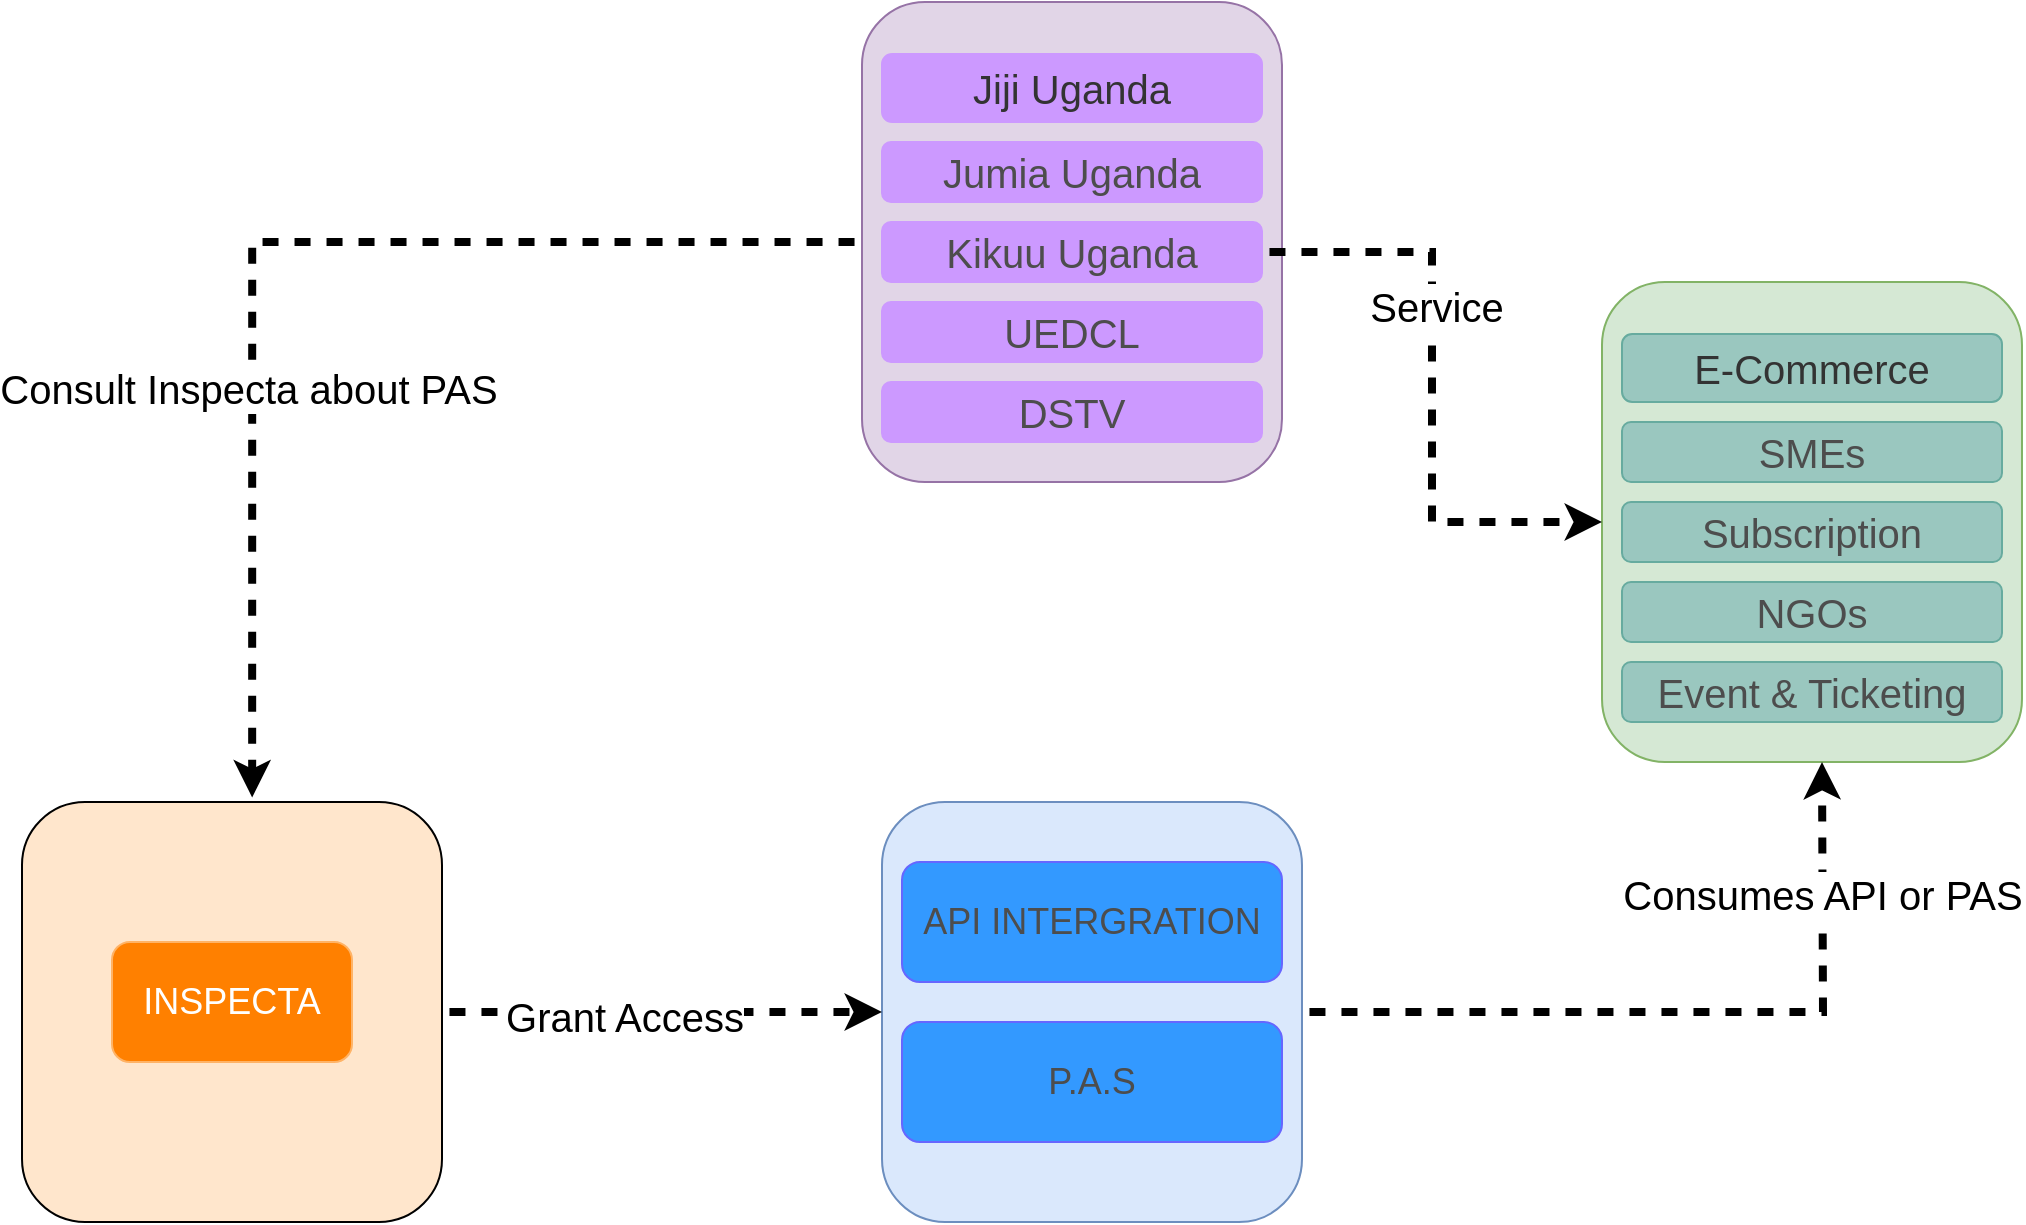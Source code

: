 <mxfile version="24.8.1" pages="3">
  <diagram name="Inspecta  ecosystem" id="Z7_Xrc5UQKaP0fE8BqUU">
    <mxGraphModel dx="1313" dy="771" grid="1" gridSize="10" guides="1" tooltips="1" connect="1" arrows="1" fold="1" page="1" pageScale="1" pageWidth="1169" pageHeight="827" math="0" shadow="0">
      <root>
        <mxCell id="0" />
        <mxCell id="1" parent="0" />
        <mxCell id="DTaPLWZy14P03JlSzewD-23" value="" style="group" parent="1" vertex="1" connectable="0">
          <mxGeometry x="80" y="470" width="210" height="210" as="geometry" />
        </mxCell>
        <mxCell id="DTaPLWZy14P03JlSzewD-1" value="" style="rounded=1;whiteSpace=wrap;html=1;fillColor=#FFE6CC;" parent="DTaPLWZy14P03JlSzewD-23" vertex="1">
          <mxGeometry width="210" height="210" as="geometry" />
        </mxCell>
        <mxCell id="DTaPLWZy14P03JlSzewD-2" value="&lt;font style=&quot;font-size: 18px;&quot;&gt;INSPECTA&lt;/font&gt;" style="rounded=1;whiteSpace=wrap;html=1;fillColor=#FF8000;fontColor=#ffffff;strokeColor=#FFB366;" parent="DTaPLWZy14P03JlSzewD-23" vertex="1">
          <mxGeometry x="45" y="70" width="120" height="60" as="geometry" />
        </mxCell>
        <mxCell id="DTaPLWZy14P03JlSzewD-24" value="" style="group" parent="1" vertex="1" connectable="0">
          <mxGeometry x="510" y="470" width="210" height="210" as="geometry" />
        </mxCell>
        <mxCell id="DTaPLWZy14P03JlSzewD-4" value="" style="rounded=1;whiteSpace=wrap;html=1;fillColor=#dae8fc;strokeColor=#6c8ebf;" parent="DTaPLWZy14P03JlSzewD-24" vertex="1">
          <mxGeometry width="210" height="210" as="geometry" />
        </mxCell>
        <mxCell id="DTaPLWZy14P03JlSzewD-5" value="&lt;font color=&quot;#4d4d4d&quot; style=&quot;font-size: 18px;&quot;&gt;P.A.S&lt;/font&gt;" style="rounded=1;whiteSpace=wrap;html=1;fillColor=#3399FF;fontColor=#ffffff;strokeColor=#6666FF;" parent="DTaPLWZy14P03JlSzewD-24" vertex="1">
          <mxGeometry x="10" y="110" width="190" height="60" as="geometry" />
        </mxCell>
        <mxCell id="cS-N_H380WdfTJuVwjww-4" value="&lt;font color=&quot;#4d4d4d&quot; style=&quot;font-size: 18px;&quot;&gt;API INTERGRATION&lt;/font&gt;" style="rounded=1;whiteSpace=wrap;html=1;fillColor=#3399FF;fontColor=#ffffff;strokeColor=#6666FF;" vertex="1" parent="DTaPLWZy14P03JlSzewD-24">
          <mxGeometry x="10" y="30" width="190" height="60" as="geometry" />
        </mxCell>
        <mxCell id="DTaPLWZy14P03JlSzewD-25" value="" style="group" parent="1" vertex="1" connectable="0">
          <mxGeometry x="870" y="210" width="210" height="240" as="geometry" />
        </mxCell>
        <mxCell id="DTaPLWZy14P03JlSzewD-8" value="" style="rounded=1;whiteSpace=wrap;html=1;fillColor=#d5e8d4;strokeColor=#82b366;" parent="DTaPLWZy14P03JlSzewD-25" vertex="1">
          <mxGeometry width="210" height="240" as="geometry" />
        </mxCell>
        <mxCell id="DTaPLWZy14P03JlSzewD-9" value="&lt;font color=&quot;#333333&quot; style=&quot;font-size: 20px;&quot;&gt;E-Commerce&lt;/font&gt;" style="rounded=1;whiteSpace=wrap;html=1;fillColor=#9AC7BF;fontColor=#ffffff;strokeColor=#67AB9F;" parent="DTaPLWZy14P03JlSzewD-25" vertex="1">
          <mxGeometry x="10" y="26" width="190" height="34" as="geometry" />
        </mxCell>
        <mxCell id="DTaPLWZy14P03JlSzewD-10" value="&lt;font color=&quot;#4d4d4d&quot; style=&quot;font-size: 20px;&quot;&gt;SMEs&lt;/font&gt;" style="rounded=1;whiteSpace=wrap;html=1;fillColor=#9AC7BF;fontColor=#ffffff;strokeColor=#67AB9F;" parent="DTaPLWZy14P03JlSzewD-25" vertex="1">
          <mxGeometry x="10" y="70" width="190" height="30" as="geometry" />
        </mxCell>
        <mxCell id="DTaPLWZy14P03JlSzewD-11" value="&lt;font color=&quot;#4d4d4d&quot; style=&quot;font-size: 20px;&quot;&gt;Subscription&lt;/font&gt;" style="rounded=1;whiteSpace=wrap;html=1;fillColor=#9AC7BF;fontColor=#ffffff;strokeColor=#67AB9F;" parent="DTaPLWZy14P03JlSzewD-25" vertex="1">
          <mxGeometry x="10" y="110" width="190" height="30" as="geometry" />
        </mxCell>
        <mxCell id="DTaPLWZy14P03JlSzewD-12" value="&lt;font color=&quot;#4d4d4d&quot; style=&quot;font-size: 20px;&quot;&gt;NGOs&lt;/font&gt;" style="rounded=1;whiteSpace=wrap;html=1;fillColor=#9AC7BF;fontColor=#ffffff;strokeColor=#67AB9F;" parent="DTaPLWZy14P03JlSzewD-25" vertex="1">
          <mxGeometry x="10" y="150" width="190" height="30" as="geometry" />
        </mxCell>
        <mxCell id="DTaPLWZy14P03JlSzewD-13" value="&lt;font color=&quot;#4d4d4d&quot; style=&quot;font-size: 20px;&quot;&gt;Event &amp;amp; Ticketing&lt;/font&gt;" style="rounded=1;whiteSpace=wrap;html=1;fillColor=#9AC7BF;fontColor=#ffffff;strokeColor=#67AB9F;" parent="DTaPLWZy14P03JlSzewD-25" vertex="1">
          <mxGeometry x="10" y="190" width="190" height="30" as="geometry" />
        </mxCell>
        <mxCell id="DTaPLWZy14P03JlSzewD-26" value="" style="group" parent="1" vertex="1" connectable="0">
          <mxGeometry x="500" y="70" width="210" height="240" as="geometry" />
        </mxCell>
        <mxCell id="DTaPLWZy14P03JlSzewD-15" value="" style="rounded=1;whiteSpace=wrap;html=1;fillColor=#e1d5e7;strokeColor=#9673a6;" parent="DTaPLWZy14P03JlSzewD-26" vertex="1">
          <mxGeometry width="210" height="240" as="geometry" />
        </mxCell>
        <mxCell id="DTaPLWZy14P03JlSzewD-16" value="&lt;font color=&quot;#333333&quot; style=&quot;font-size: 20px;&quot;&gt;Jiji Uganda&lt;/font&gt;" style="rounded=1;whiteSpace=wrap;html=1;fillColor=#CC99FF;fontColor=#ffffff;strokeColor=#CC99FF;" parent="DTaPLWZy14P03JlSzewD-26" vertex="1">
          <mxGeometry x="10" y="26" width="190" height="34" as="geometry" />
        </mxCell>
        <mxCell id="DTaPLWZy14P03JlSzewD-17" value="&lt;font color=&quot;#4d4d4d&quot; style=&quot;font-size: 20px;&quot;&gt;Jumia Uganda&lt;/font&gt;" style="rounded=1;whiteSpace=wrap;html=1;fillColor=#CC99FF;fontColor=#ffffff;strokeColor=#CC99FF;" parent="DTaPLWZy14P03JlSzewD-26" vertex="1">
          <mxGeometry x="10" y="70" width="190" height="30" as="geometry" />
        </mxCell>
        <mxCell id="DTaPLWZy14P03JlSzewD-18" value="&lt;font color=&quot;#4d4d4d&quot; style=&quot;font-size: 20px;&quot;&gt;Kikuu Uganda&lt;/font&gt;" style="rounded=1;whiteSpace=wrap;html=1;fillColor=#CC99FF;fontColor=#ffffff;strokeColor=#CC99FF;" parent="DTaPLWZy14P03JlSzewD-26" vertex="1">
          <mxGeometry x="10" y="110" width="190" height="30" as="geometry" />
        </mxCell>
        <mxCell id="DTaPLWZy14P03JlSzewD-19" value="&lt;font color=&quot;#4d4d4d&quot; style=&quot;font-size: 20px;&quot;&gt;UEDCL&lt;/font&gt;" style="rounded=1;whiteSpace=wrap;html=1;fillColor=#CC99FF;fontColor=#ffffff;strokeColor=#CC99FF;" parent="DTaPLWZy14P03JlSzewD-26" vertex="1">
          <mxGeometry x="10" y="150" width="190" height="30" as="geometry" />
        </mxCell>
        <mxCell id="DTaPLWZy14P03JlSzewD-20" value="&lt;font color=&quot;#4d4d4d&quot; style=&quot;font-size: 20px;&quot;&gt;DSTV&lt;/font&gt;" style="rounded=1;whiteSpace=wrap;html=1;fillColor=#CC99FF;fontColor=#ffffff;strokeColor=#CC99FF;" parent="DTaPLWZy14P03JlSzewD-26" vertex="1">
          <mxGeometry x="10" y="190" width="190" height="30" as="geometry" />
        </mxCell>
        <mxCell id="cS-N_H380WdfTJuVwjww-7" style="edgeStyle=orthogonalEdgeStyle;rounded=0;orthogonalLoop=1;jettySize=auto;html=1;entryX=0;entryY=0.5;entryDx=0;entryDy=0;strokeWidth=4;flowAnimation=1;" edge="1" parent="1" source="DTaPLWZy14P03JlSzewD-1" target="DTaPLWZy14P03JlSzewD-4">
          <mxGeometry relative="1" as="geometry" />
        </mxCell>
        <mxCell id="cS-N_H380WdfTJuVwjww-24" value="&lt;font style=&quot;font-size: 20px;&quot;&gt;Grant Access&lt;/font&gt;" style="edgeLabel;html=1;align=center;verticalAlign=middle;resizable=0;points=[];" vertex="1" connectable="0" parent="cS-N_H380WdfTJuVwjww-7">
          <mxGeometry x="-0.173" y="-2" relative="1" as="geometry">
            <mxPoint as="offset" />
          </mxGeometry>
        </mxCell>
        <mxCell id="cS-N_H380WdfTJuVwjww-22" style="edgeStyle=orthogonalEdgeStyle;rounded=0;orthogonalLoop=1;jettySize=auto;html=1;strokeWidth=4;flowAnimation=1;" edge="1" parent="1" source="DTaPLWZy14P03JlSzewD-4">
          <mxGeometry relative="1" as="geometry">
            <mxPoint x="980" y="450" as="targetPoint" />
          </mxGeometry>
        </mxCell>
        <mxCell id="cS-N_H380WdfTJuVwjww-25" value="&lt;font style=&quot;font-size: 20px;&quot;&gt;Consumes API or PAS&lt;/font&gt;" style="edgeLabel;html=1;align=center;verticalAlign=middle;resizable=0;points=[];" vertex="1" connectable="0" parent="cS-N_H380WdfTJuVwjww-22">
          <mxGeometry x="0.659" y="1" relative="1" as="geometry">
            <mxPoint as="offset" />
          </mxGeometry>
        </mxCell>
        <mxCell id="cS-N_H380WdfTJuVwjww-5" style="edgeStyle=orthogonalEdgeStyle;rounded=0;orthogonalLoop=1;jettySize=auto;html=1;strokeWidth=4;entryX=0.548;entryY=-0.011;entryDx=0;entryDy=0;entryPerimeter=0;flowAnimation=1;" edge="1" parent="1" source="DTaPLWZy14P03JlSzewD-15" target="DTaPLWZy14P03JlSzewD-1">
          <mxGeometry relative="1" as="geometry">
            <mxPoint x="210" y="500" as="targetPoint" />
          </mxGeometry>
        </mxCell>
        <mxCell id="cS-N_H380WdfTJuVwjww-23" value="&lt;font style=&quot;font-size: 20px;&quot;&gt;Consult Inspecta about PAS&lt;/font&gt;" style="edgeLabel;html=1;align=center;verticalAlign=middle;resizable=0;points=[];" vertex="1" connectable="0" parent="cS-N_H380WdfTJuVwjww-5">
          <mxGeometry x="0.294" y="-2" relative="1" as="geometry">
            <mxPoint y="1" as="offset" />
          </mxGeometry>
        </mxCell>
        <mxCell id="cS-N_H380WdfTJuVwjww-26" style="edgeStyle=orthogonalEdgeStyle;rounded=0;orthogonalLoop=1;jettySize=auto;html=1;strokeWidth=4;flowAnimation=1;" edge="1" parent="1" source="DTaPLWZy14P03JlSzewD-18" target="DTaPLWZy14P03JlSzewD-8">
          <mxGeometry relative="1" as="geometry" />
        </mxCell>
        <mxCell id="cS-N_H380WdfTJuVwjww-27" value="&lt;font style=&quot;font-size: 20px;&quot;&gt;Service&lt;/font&gt;" style="edgeLabel;html=1;align=center;verticalAlign=middle;resizable=0;points=[];" vertex="1" connectable="0" parent="cS-N_H380WdfTJuVwjww-26">
          <mxGeometry x="-0.266" y="2" relative="1" as="geometry">
            <mxPoint as="offset" />
          </mxGeometry>
        </mxCell>
      </root>
    </mxGraphModel>
  </diagram>
  <diagram id="4C1Cht3h-jUajHlaBev3" name="E-  Flow One">
    <mxGraphModel dx="1050" dy="617" grid="1" gridSize="10" guides="1" tooltips="1" connect="1" arrows="1" fold="1" page="1" pageScale="1" pageWidth="1169" pageHeight="827" math="0" shadow="0">
      <root>
        <mxCell id="0" />
        <mxCell id="1" parent="0" />
        <mxCell id="pXxOpRxuMWk8S_mcfsqN-22" value="" style="edgeStyle=orthogonalEdgeStyle;rounded=0;orthogonalLoop=1;jettySize=auto;html=1;" edge="1" parent="1" source="pXxOpRxuMWk8S_mcfsqN-13" target="pXxOpRxuMWk8S_mcfsqN-14">
          <mxGeometry relative="1" as="geometry" />
        </mxCell>
        <mxCell id="pXxOpRxuMWk8S_mcfsqN-13" value="E-commerce Merchant" style="ellipse;whiteSpace=wrap;html=1;aspect=fixed;fillColor=#008a00;strokeColor=#005700;fontColor=#ffffff;" vertex="1" parent="1">
          <mxGeometry x="20" y="100" width="80" height="80" as="geometry" />
        </mxCell>
        <mxCell id="pXxOpRxuMWk8S_mcfsqN-23" value="" style="edgeStyle=orthogonalEdgeStyle;rounded=0;orthogonalLoop=1;jettySize=auto;html=1;" edge="1" parent="1" source="pXxOpRxuMWk8S_mcfsqN-14" target="pXxOpRxuMWk8S_mcfsqN-15">
          <mxGeometry relative="1" as="geometry" />
        </mxCell>
        <mxCell id="pXxOpRxuMWk8S_mcfsqN-14" value="Onboarding" style="rounded=1;whiteSpace=wrap;html=1;fillColor=#dae8fc;strokeColor=#6c8ebf;dashed=1;" vertex="1" parent="1">
          <mxGeometry x="190" y="110" width="120" height="60" as="geometry" />
        </mxCell>
        <mxCell id="pXxOpRxuMWk8S_mcfsqN-24" value="" style="edgeStyle=orthogonalEdgeStyle;rounded=0;orthogonalLoop=1;jettySize=auto;html=1;" edge="1" parent="1" source="pXxOpRxuMWk8S_mcfsqN-15" target="pXxOpRxuMWk8S_mcfsqN-16">
          <mxGeometry relative="1" as="geometry" />
        </mxCell>
        <mxCell id="pXxOpRxuMWk8S_mcfsqN-15" value="Create List of prodcut&amp;nbsp;" style="rounded=1;whiteSpace=wrap;html=1;fillColor=#d5e8d4;strokeColor=#82b366;dashed=1;" vertex="1" parent="1">
          <mxGeometry x="190" y="240" width="120" height="60" as="geometry" />
        </mxCell>
        <mxCell id="pXxOpRxuMWk8S_mcfsqN-25" value="" style="edgeStyle=orthogonalEdgeStyle;rounded=0;orthogonalLoop=1;jettySize=auto;html=1;" edge="1" parent="1" source="pXxOpRxuMWk8S_mcfsqN-16" target="pXxOpRxuMWk8S_mcfsqN-17">
          <mxGeometry relative="1" as="geometry" />
        </mxCell>
        <mxCell id="pXxOpRxuMWk8S_mcfsqN-16" value="Create Payment link" style="shape=parallelogram;perimeter=parallelogramPerimeter;whiteSpace=wrap;html=1;fixedSize=1;fillColor=#a20025;fontColor=#ffffff;strokeColor=#6F0000;" vertex="1" parent="1">
          <mxGeometry x="376" y="240" width="160" height="60" as="geometry" />
        </mxCell>
        <mxCell id="pXxOpRxuMWk8S_mcfsqN-29" value="" style="edgeStyle=orthogonalEdgeStyle;rounded=0;orthogonalLoop=1;jettySize=auto;html=1;" edge="1" parent="1" source="pXxOpRxuMWk8S_mcfsqN-17" target="pXxOpRxuMWk8S_mcfsqN-18">
          <mxGeometry relative="1" as="geometry" />
        </mxCell>
        <mxCell id="pXxOpRxuMWk8S_mcfsqN-17" value="Customer Opens payment link" style="rounded=1;whiteSpace=wrap;html=1;fillColor=#ef4734;strokeColor=#D71515;dashed=1;dashPattern=8 8;fillStyle=solid;gradientColor=none;opacity=80;" vertex="1" parent="1">
          <mxGeometry x="620" y="245" width="100" height="50" as="geometry" />
        </mxCell>
        <mxCell id="pXxOpRxuMWk8S_mcfsqN-27" value="" style="edgeStyle=orthogonalEdgeStyle;rounded=0;orthogonalLoop=1;jettySize=auto;html=1;" edge="1" parent="1" source="pXxOpRxuMWk8S_mcfsqN-18" target="pXxOpRxuMWk8S_mcfsqN-20">
          <mxGeometry relative="1" as="geometry" />
        </mxCell>
        <mxCell id="pXxOpRxuMWk8S_mcfsqN-18" value="Aitel &lt;br&gt;Money" style="rhombus;whiteSpace=wrap;html=1;fillColor=#e1d5e7;strokeColor=#9673a6;" vertex="1" parent="1">
          <mxGeometry x="570" y="360" width="80" height="80" as="geometry" />
        </mxCell>
        <mxCell id="pXxOpRxuMWk8S_mcfsqN-28" value="" style="edgeStyle=orthogonalEdgeStyle;rounded=0;orthogonalLoop=1;jettySize=auto;html=1;" edge="1" parent="1" source="pXxOpRxuMWk8S_mcfsqN-19" target="pXxOpRxuMWk8S_mcfsqN-20">
          <mxGeometry relative="1" as="geometry" />
        </mxCell>
        <mxCell id="pXxOpRxuMWk8S_mcfsqN-19" value="Mobile&lt;br&gt;&amp;nbsp;Money" style="rhombus;whiteSpace=wrap;html=1;fillColor=#e1d5e7;strokeColor=#9673a6;" vertex="1" parent="1">
          <mxGeometry x="710" y="360" width="80" height="80" as="geometry" />
        </mxCell>
        <mxCell id="pXxOpRxuMWk8S_mcfsqN-32" value="" style="edgeStyle=orthogonalEdgeStyle;rounded=0;orthogonalLoop=1;jettySize=auto;html=1;" edge="1" parent="1" source="pXxOpRxuMWk8S_mcfsqN-20" target="pXxOpRxuMWk8S_mcfsqN-21">
          <mxGeometry relative="1" as="geometry" />
        </mxCell>
        <mxCell id="pXxOpRxuMWk8S_mcfsqN-20" value="Aggragator Processes Payment" style="shape=parallelogram;perimeter=parallelogramPerimeter;whiteSpace=wrap;html=1;fixedSize=1;fillColor=#a20025;fontColor=#ffffff;strokeColor=#6F0000;" vertex="1" parent="1">
          <mxGeometry x="600" y="510" width="160" height="60" as="geometry" />
        </mxCell>
        <mxCell id="pXxOpRxuMWk8S_mcfsqN-21" value="Settlement" style="rounded=1;whiteSpace=wrap;html=1;fillColor=#d80073;strokeColor=#A50040;dashed=1;fontColor=#ffffff;" vertex="1" parent="1">
          <mxGeometry x="620" y="620" width="120" height="60" as="geometry" />
        </mxCell>
        <mxCell id="pXxOpRxuMWk8S_mcfsqN-31" value="" style="edgeStyle=orthogonalEdgeStyle;rounded=0;orthogonalLoop=1;jettySize=auto;html=1;exitX=0.5;exitY=1;exitDx=0;exitDy=0;" edge="1" parent="1" source="pXxOpRxuMWk8S_mcfsqN-17" target="pXxOpRxuMWk8S_mcfsqN-19">
          <mxGeometry relative="1" as="geometry">
            <mxPoint x="740" y="300" as="sourcePoint" />
            <mxPoint x="680" y="365" as="targetPoint" />
          </mxGeometry>
        </mxCell>
      </root>
    </mxGraphModel>
  </diagram>
  <diagram name="E - Flow Two" id="Gu-L2keOdix3TxX53x5j">
    <mxGraphModel dx="875" dy="514" grid="1" gridSize="10" guides="1" tooltips="1" connect="1" arrows="1" fold="1" page="1" pageScale="1" pageWidth="1169" pageHeight="827" math="0" shadow="0">
      <root>
        <mxCell id="2arn90Op7CvyuAAk6gUi-0" />
        <mxCell id="2arn90Op7CvyuAAk6gUi-1" parent="2arn90Op7CvyuAAk6gUi-0" />
        <mxCell id="2arn90Op7CvyuAAk6gUi-2" value="" style="edgeStyle=orthogonalEdgeStyle;rounded=0;orthogonalLoop=1;jettySize=auto;html=1;" edge="1" parent="2arn90Op7CvyuAAk6gUi-1" source="2arn90Op7CvyuAAk6gUi-3" target="2arn90Op7CvyuAAk6gUi-5">
          <mxGeometry relative="1" as="geometry" />
        </mxCell>
        <mxCell id="2arn90Op7CvyuAAk6gUi-3" value="E-commerce Merchant" style="ellipse;whiteSpace=wrap;html=1;aspect=fixed;fillColor=#008a00;strokeColor=#005700;fontColor=#ffffff;" vertex="1" parent="2arn90Op7CvyuAAk6gUi-1">
          <mxGeometry x="20" y="100" width="80" height="80" as="geometry" />
        </mxCell>
        <mxCell id="2arn90Op7CvyuAAk6gUi-4" value="" style="edgeStyle=orthogonalEdgeStyle;rounded=0;orthogonalLoop=1;jettySize=auto;html=1;" edge="1" parent="2arn90Op7CvyuAAk6gUi-1" source="2arn90Op7CvyuAAk6gUi-5" target="2arn90Op7CvyuAAk6gUi-7">
          <mxGeometry relative="1" as="geometry" />
        </mxCell>
        <mxCell id="2arn90Op7CvyuAAk6gUi-5" value="Onboarding" style="rounded=1;whiteSpace=wrap;html=1;fillColor=#dae8fc;strokeColor=#6c8ebf;dashed=1;" vertex="1" parent="2arn90Op7CvyuAAk6gUi-1">
          <mxGeometry x="190" y="110" width="120" height="60" as="geometry" />
        </mxCell>
        <mxCell id="2arn90Op7CvyuAAk6gUi-6" value="" style="edgeStyle=orthogonalEdgeStyle;rounded=0;orthogonalLoop=1;jettySize=auto;html=1;" edge="1" parent="2arn90Op7CvyuAAk6gUi-1" source="2arn90Op7CvyuAAk6gUi-7" target="2arn90Op7CvyuAAk6gUi-9">
          <mxGeometry relative="1" as="geometry" />
        </mxCell>
        <mxCell id="2arn90Op7CvyuAAk6gUi-7" value="Access to API Keys" style="rounded=1;whiteSpace=wrap;html=1;fillColor=#d5e8d4;strokeColor=#82b366;dashed=1;" vertex="1" parent="2arn90Op7CvyuAAk6gUi-1">
          <mxGeometry x="190" y="240" width="120" height="60" as="geometry" />
        </mxCell>
        <mxCell id="2arn90Op7CvyuAAk6gUi-8" value="" style="edgeStyle=orthogonalEdgeStyle;rounded=0;orthogonalLoop=1;jettySize=auto;html=1;" edge="1" parent="2arn90Op7CvyuAAk6gUi-1" source="2arn90Op7CvyuAAk6gUi-9" target="2arn90Op7CvyuAAk6gUi-11">
          <mxGeometry relative="1" as="geometry" />
        </mxCell>
        <mxCell id="2arn90Op7CvyuAAk6gUi-9" value="Integrate API keys on Platform" style="shape=parallelogram;perimeter=parallelogramPerimeter;whiteSpace=wrap;html=1;fixedSize=1;fillColor=#a20025;fontColor=#ffffff;strokeColor=#6F0000;" vertex="1" parent="2arn90Op7CvyuAAk6gUi-1">
          <mxGeometry x="360" y="240" width="160" height="60" as="geometry" />
        </mxCell>
        <mxCell id="sI-i_8F6Z5ai4Yj9vukL-1" value="" style="edgeStyle=orthogonalEdgeStyle;rounded=0;orthogonalLoop=1;jettySize=auto;html=1;" edge="1" parent="2arn90Op7CvyuAAk6gUi-1" source="2arn90Op7CvyuAAk6gUi-11" target="sI-i_8F6Z5ai4Yj9vukL-0">
          <mxGeometry relative="1" as="geometry" />
        </mxCell>
        <mxCell id="2arn90Op7CvyuAAk6gUi-11" value="Customer&amp;nbsp; Makes an Order" style="rounded=1;whiteSpace=wrap;html=1;fillColor=#ef4734;strokeColor=#D71515;dashed=1;dashPattern=8 8;fillStyle=solid;gradientColor=none;opacity=80;" vertex="1" parent="2arn90Op7CvyuAAk6gUi-1">
          <mxGeometry x="620" y="245" width="100" height="50" as="geometry" />
        </mxCell>
        <mxCell id="2arn90Op7CvyuAAk6gUi-12" value="" style="edgeStyle=orthogonalEdgeStyle;rounded=0;orthogonalLoop=1;jettySize=auto;html=1;" edge="1" parent="2arn90Op7CvyuAAk6gUi-1" source="2arn90Op7CvyuAAk6gUi-13" target="2arn90Op7CvyuAAk6gUi-17">
          <mxGeometry relative="1" as="geometry" />
        </mxCell>
        <mxCell id="2arn90Op7CvyuAAk6gUi-13" value="Aitel &lt;br&gt;Money" style="rhombus;whiteSpace=wrap;html=1;fillColor=#e1d5e7;strokeColor=#9673a6;" vertex="1" parent="2arn90Op7CvyuAAk6gUi-1">
          <mxGeometry x="570" y="480" width="80" height="80" as="geometry" />
        </mxCell>
        <mxCell id="2arn90Op7CvyuAAk6gUi-14" value="" style="edgeStyle=orthogonalEdgeStyle;rounded=0;orthogonalLoop=1;jettySize=auto;html=1;" edge="1" parent="2arn90Op7CvyuAAk6gUi-1" source="2arn90Op7CvyuAAk6gUi-15" target="2arn90Op7CvyuAAk6gUi-17">
          <mxGeometry relative="1" as="geometry" />
        </mxCell>
        <mxCell id="2arn90Op7CvyuAAk6gUi-15" value="Mobile&lt;br&gt;&amp;nbsp;Money" style="rhombus;whiteSpace=wrap;html=1;fillColor=#e1d5e7;strokeColor=#9673a6;" vertex="1" parent="2arn90Op7CvyuAAk6gUi-1">
          <mxGeometry x="710" y="480" width="80" height="80" as="geometry" />
        </mxCell>
        <mxCell id="2arn90Op7CvyuAAk6gUi-16" value="" style="edgeStyle=orthogonalEdgeStyle;rounded=0;orthogonalLoop=1;jettySize=auto;html=1;" edge="1" parent="2arn90Op7CvyuAAk6gUi-1" source="2arn90Op7CvyuAAk6gUi-17" target="2arn90Op7CvyuAAk6gUi-18">
          <mxGeometry relative="1" as="geometry" />
        </mxCell>
        <mxCell id="2arn90Op7CvyuAAk6gUi-17" value="Aggragator Processes Payment" style="shape=parallelogram;perimeter=parallelogramPerimeter;whiteSpace=wrap;html=1;fixedSize=1;fillColor=#a20025;fontColor=#ffffff;strokeColor=#6F0000;" vertex="1" parent="2arn90Op7CvyuAAk6gUi-1">
          <mxGeometry x="600" y="630" width="160" height="60" as="geometry" />
        </mxCell>
        <mxCell id="2arn90Op7CvyuAAk6gUi-18" value="Settlement" style="rounded=1;whiteSpace=wrap;html=1;fillColor=#d80073;strokeColor=#A50040;dashed=1;fontColor=#ffffff;" vertex="1" parent="2arn90Op7CvyuAAk6gUi-1">
          <mxGeometry x="620" y="740" width="120" height="60" as="geometry" />
        </mxCell>
        <mxCell id="sI-i_8F6Z5ai4Yj9vukL-2" value="" style="edgeStyle=orthogonalEdgeStyle;rounded=0;orthogonalLoop=1;jettySize=auto;html=1;" edge="1" parent="2arn90Op7CvyuAAk6gUi-1" source="sI-i_8F6Z5ai4Yj9vukL-0" target="2arn90Op7CvyuAAk6gUi-13">
          <mxGeometry relative="1" as="geometry" />
        </mxCell>
        <mxCell id="sI-i_8F6Z5ai4Yj9vukL-3" style="edgeStyle=orthogonalEdgeStyle;rounded=0;orthogonalLoop=1;jettySize=auto;html=1;entryX=0.5;entryY=0;entryDx=0;entryDy=0;" edge="1" parent="2arn90Op7CvyuAAk6gUi-1" source="sI-i_8F6Z5ai4Yj9vukL-0" target="2arn90Op7CvyuAAk6gUi-15">
          <mxGeometry relative="1" as="geometry" />
        </mxCell>
        <mxCell id="sI-i_8F6Z5ai4Yj9vukL-0" value="CheckOut Page" style="rounded=1;whiteSpace=wrap;html=1;fillColor=#ffe6cc;strokeColor=#d79b00;dashed=1;dashPattern=8 8;fillStyle=solid;opacity=80;" vertex="1" parent="2arn90Op7CvyuAAk6gUi-1">
          <mxGeometry x="620" y="363.5" width="100" height="50" as="geometry" />
        </mxCell>
      </root>
    </mxGraphModel>
  </diagram>
</mxfile>
